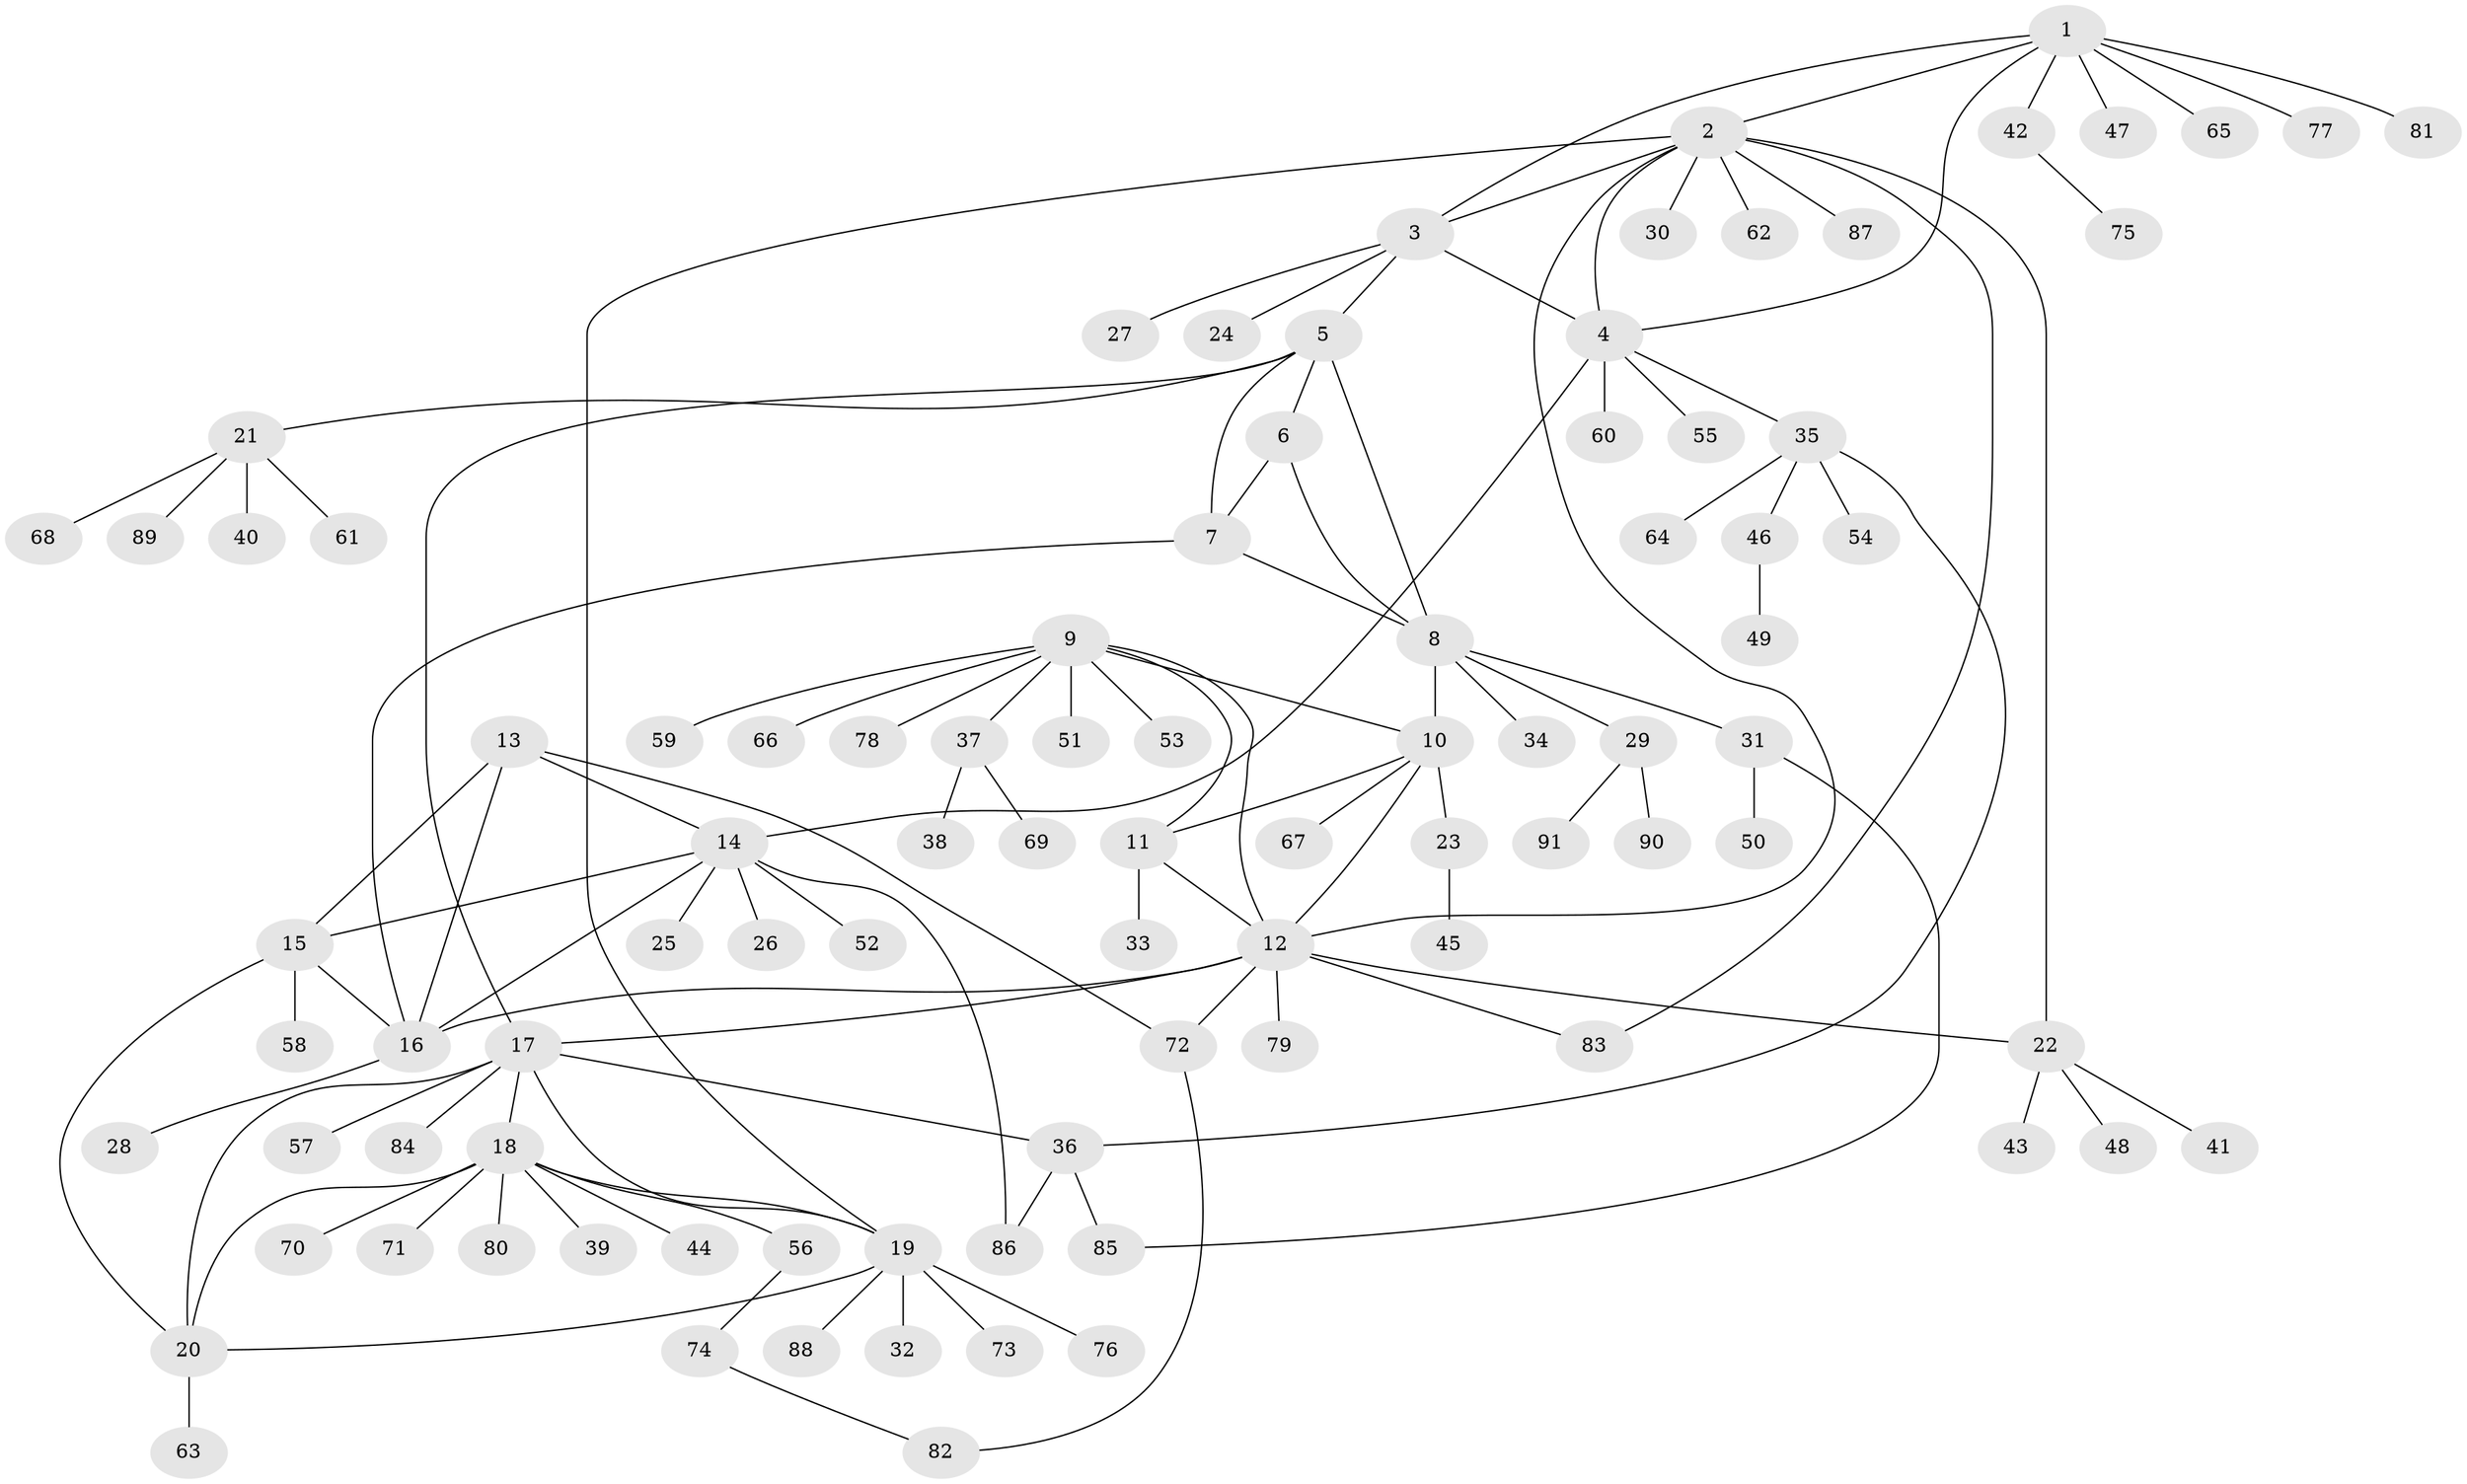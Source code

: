 // Generated by graph-tools (version 1.1) at 2025/26/03/09/25 03:26:40]
// undirected, 91 vertices, 118 edges
graph export_dot {
graph [start="1"]
  node [color=gray90,style=filled];
  1;
  2;
  3;
  4;
  5;
  6;
  7;
  8;
  9;
  10;
  11;
  12;
  13;
  14;
  15;
  16;
  17;
  18;
  19;
  20;
  21;
  22;
  23;
  24;
  25;
  26;
  27;
  28;
  29;
  30;
  31;
  32;
  33;
  34;
  35;
  36;
  37;
  38;
  39;
  40;
  41;
  42;
  43;
  44;
  45;
  46;
  47;
  48;
  49;
  50;
  51;
  52;
  53;
  54;
  55;
  56;
  57;
  58;
  59;
  60;
  61;
  62;
  63;
  64;
  65;
  66;
  67;
  68;
  69;
  70;
  71;
  72;
  73;
  74;
  75;
  76;
  77;
  78;
  79;
  80;
  81;
  82;
  83;
  84;
  85;
  86;
  87;
  88;
  89;
  90;
  91;
  1 -- 2;
  1 -- 3;
  1 -- 4;
  1 -- 42;
  1 -- 47;
  1 -- 65;
  1 -- 77;
  1 -- 81;
  2 -- 3;
  2 -- 4;
  2 -- 12;
  2 -- 19;
  2 -- 22;
  2 -- 30;
  2 -- 62;
  2 -- 83;
  2 -- 87;
  3 -- 4;
  3 -- 5;
  3 -- 24;
  3 -- 27;
  4 -- 14;
  4 -- 35;
  4 -- 55;
  4 -- 60;
  5 -- 6;
  5 -- 7;
  5 -- 8;
  5 -- 17;
  5 -- 21;
  6 -- 7;
  6 -- 8;
  7 -- 8;
  7 -- 16;
  8 -- 10;
  8 -- 29;
  8 -- 31;
  8 -- 34;
  9 -- 10;
  9 -- 11;
  9 -- 12;
  9 -- 37;
  9 -- 51;
  9 -- 53;
  9 -- 59;
  9 -- 66;
  9 -- 78;
  10 -- 11;
  10 -- 12;
  10 -- 23;
  10 -- 67;
  11 -- 12;
  11 -- 33;
  12 -- 16;
  12 -- 17;
  12 -- 22;
  12 -- 72;
  12 -- 79;
  12 -- 83;
  13 -- 14;
  13 -- 15;
  13 -- 16;
  13 -- 72;
  14 -- 15;
  14 -- 16;
  14 -- 25;
  14 -- 26;
  14 -- 52;
  14 -- 86;
  15 -- 16;
  15 -- 20;
  15 -- 58;
  16 -- 28;
  17 -- 18;
  17 -- 19;
  17 -- 20;
  17 -- 36;
  17 -- 57;
  17 -- 84;
  18 -- 19;
  18 -- 20;
  18 -- 39;
  18 -- 44;
  18 -- 56;
  18 -- 70;
  18 -- 71;
  18 -- 80;
  19 -- 20;
  19 -- 32;
  19 -- 73;
  19 -- 76;
  19 -- 88;
  20 -- 63;
  21 -- 40;
  21 -- 61;
  21 -- 68;
  21 -- 89;
  22 -- 41;
  22 -- 43;
  22 -- 48;
  23 -- 45;
  29 -- 90;
  29 -- 91;
  31 -- 50;
  31 -- 85;
  35 -- 36;
  35 -- 46;
  35 -- 54;
  35 -- 64;
  36 -- 85;
  36 -- 86;
  37 -- 38;
  37 -- 69;
  42 -- 75;
  46 -- 49;
  56 -- 74;
  72 -- 82;
  74 -- 82;
}
